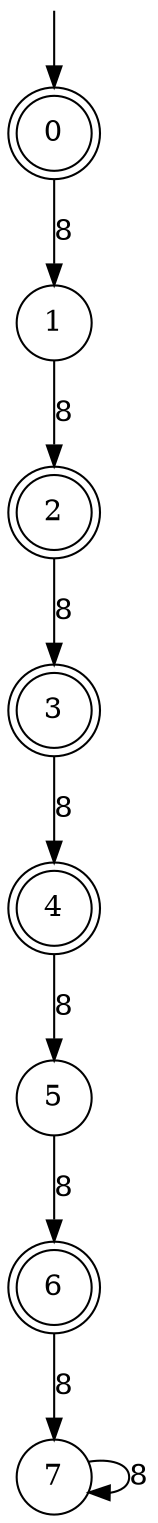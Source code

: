 digraph g {

	s0 [shape="doublecircle" label="0"];
	s1 [shape="circle" label="1"];
	s2 [shape="doublecircle" label="2"];
	s3 [shape="doublecircle" label="3"];
	s4 [shape="doublecircle" label="4"];
	s5 [shape="circle" label="5"];
	s6 [shape="doublecircle" label="6"];
	s7 [shape="circle" label="7"];
	s0 -> s1 [label="8"];
	s1 -> s2 [label="8"];
	s2 -> s3 [label="8"];
	s3 -> s4 [label="8"];
	s4 -> s5 [label="8"];
	s5 -> s6 [label="8"];
	s6 -> s7 [label="8"];
	s7 -> s7 [label="8"];

__start0 [label="" shape="none" width="0" height="0"];
__start0 -> s0;

}

